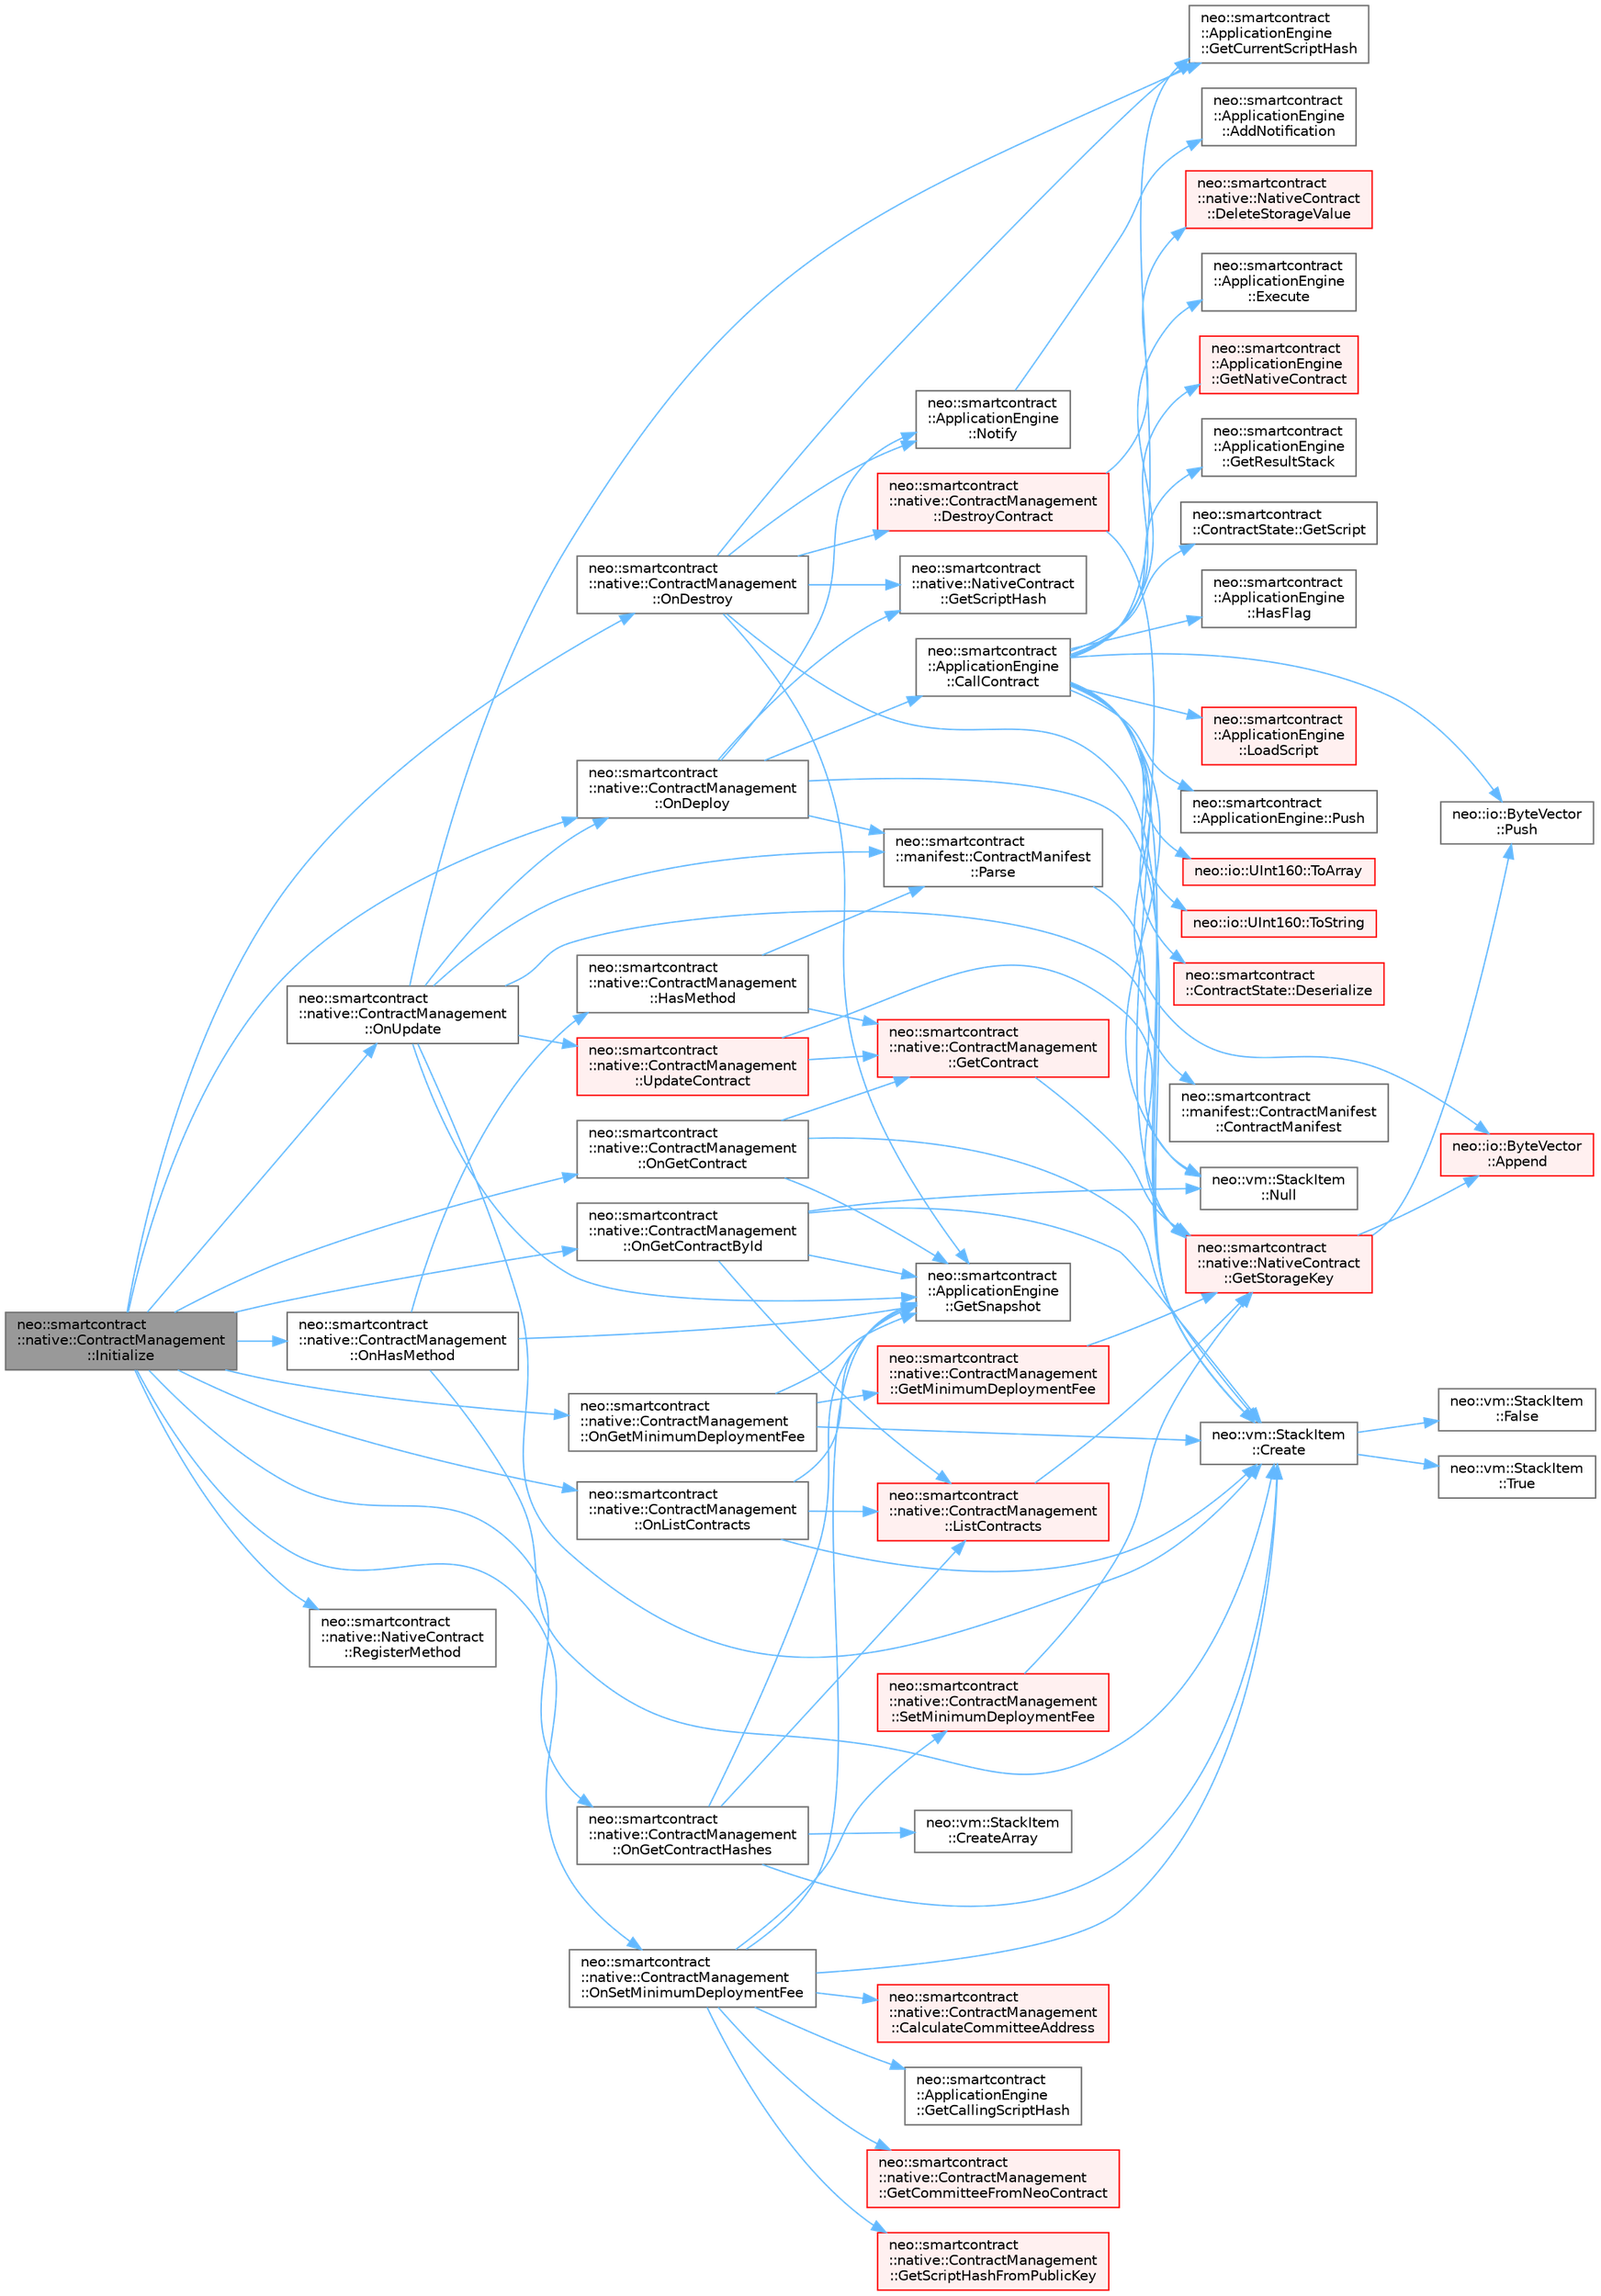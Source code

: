 digraph "neo::smartcontract::native::ContractManagement::Initialize"
{
 // LATEX_PDF_SIZE
  bgcolor="transparent";
  edge [fontname=Helvetica,fontsize=10,labelfontname=Helvetica,labelfontsize=10];
  node [fontname=Helvetica,fontsize=10,shape=box,height=0.2,width=0.4];
  rankdir="LR";
  Node1 [id="Node000001",label="neo::smartcontract\l::native::ContractManagement\l::Initialize",height=0.2,width=0.4,color="gray40", fillcolor="grey60", style="filled", fontcolor="black",tooltip="Initializes the contract."];
  Node1 -> Node2 [id="edge1_Node000001_Node000002",color="steelblue1",style="solid",tooltip=" "];
  Node2 [id="Node000002",label="neo::smartcontract\l::native::ContractManagement\l::OnDeploy",height=0.2,width=0.4,color="grey40", fillcolor="white", style="filled",URL="$classneo_1_1smartcontract_1_1native_1_1_contract_management.html#aa77fbc4cd233f1e163bcdb3377419bbb",tooltip="Called after a contract is deployed."];
  Node2 -> Node3 [id="edge2_Node000002_Node000003",color="steelblue1",style="solid",tooltip=" "];
  Node3 [id="Node000003",label="neo::smartcontract\l::ApplicationEngine\l::CallContract",height=0.2,width=0.4,color="grey40", fillcolor="white", style="filled",URL="$classneo_1_1smartcontract_1_1_application_engine.html#a3d0358b2eab4d029ba7b4a8419b6f395",tooltip="Calls a contract."];
  Node3 -> Node4 [id="edge3_Node000003_Node000004",color="steelblue1",style="solid",tooltip=" "];
  Node4 [id="Node000004",label="neo::io::ByteVector\l::Append",height=0.2,width=0.4,color="red", fillcolor="#FFF0F0", style="filled",URL="$classneo_1_1io_1_1_byte_vector.html#a08fe2080218bc11daedc416387e6f37e",tooltip="Appends data to the ByteVector."];
  Node3 -> Node7 [id="edge4_Node000003_Node000007",color="steelblue1",style="solid",tooltip=" "];
  Node7 [id="Node000007",label="neo::vm::StackItem\l::Create",height=0.2,width=0.4,color="grey40", fillcolor="white", style="filled",URL="$classneo_1_1vm_1_1_stack_item.html#a1d67a8c02d58d56410378b997c2e7855",tooltip="Creates a primitive stack item."];
  Node7 -> Node8 [id="edge5_Node000007_Node000008",color="steelblue1",style="solid",tooltip=" "];
  Node8 [id="Node000008",label="neo::vm::StackItem\l::False",height=0.2,width=0.4,color="grey40", fillcolor="white", style="filled",URL="$classneo_1_1vm_1_1_stack_item.html#a759c1a70f6481936eb089083a5fa2d4e",tooltip="Gets the false stack item."];
  Node7 -> Node9 [id="edge6_Node000007_Node000009",color="steelblue1",style="solid",tooltip=" "];
  Node9 [id="Node000009",label="neo::vm::StackItem\l::True",height=0.2,width=0.4,color="grey40", fillcolor="white", style="filled",URL="$classneo_1_1vm_1_1_stack_item.html#ac5c88a02b66663d80e61942bb425391c",tooltip="Gets the true stack item."];
  Node3 -> Node10 [id="edge7_Node000003_Node000010",color="steelblue1",style="solid",tooltip=" "];
  Node10 [id="Node000010",label="neo::smartcontract\l::ContractState::Deserialize",height=0.2,width=0.4,color="red", fillcolor="#FFF0F0", style="filled",URL="$classneo_1_1smartcontract_1_1_contract_state.html#a8c381bf79560ea48705ff117dd685308",tooltip="Deserializes the ContractState from a binary reader."];
  Node3 -> Node26 [id="edge8_Node000003_Node000026",color="steelblue1",style="solid",tooltip=" "];
  Node26 [id="Node000026",label="neo::smartcontract\l::ApplicationEngine\l::Execute",height=0.2,width=0.4,color="grey40", fillcolor="white", style="filled",URL="$classneo_1_1smartcontract_1_1_application_engine.html#af1b9f6c1d1dd0d48be1711c1584da467",tooltip="Executes the loaded script."];
  Node3 -> Node27 [id="edge9_Node000003_Node000027",color="steelblue1",style="solid",tooltip=" "];
  Node27 [id="Node000027",label="neo::smartcontract\l::ApplicationEngine\l::GetCurrentScriptHash",height=0.2,width=0.4,color="grey40", fillcolor="white", style="filled",URL="$classneo_1_1smartcontract_1_1_application_engine.html#a51923971bcbc44d1d251edc00a54bfd2",tooltip="Gets the current script hash."];
  Node3 -> Node28 [id="edge10_Node000003_Node000028",color="steelblue1",style="solid",tooltip=" "];
  Node28 [id="Node000028",label="neo::smartcontract\l::ApplicationEngine\l::GetNativeContract",height=0.2,width=0.4,color="red", fillcolor="#FFF0F0", style="filled",URL="$classneo_1_1smartcontract_1_1_application_engine.html#ab9191e88d93174a08c00a08083658adb",tooltip="Gets a native contract by its hash."];
  Node3 -> Node38 [id="edge11_Node000003_Node000038",color="steelblue1",style="solid",tooltip=" "];
  Node38 [id="Node000038",label="neo::smartcontract\l::ApplicationEngine\l::GetResultStack",height=0.2,width=0.4,color="grey40", fillcolor="white", style="filled",URL="$classneo_1_1smartcontract_1_1_application_engine.html#a81cef56e95ee3ab6ec9caf22ffffa0a5",tooltip="Gets the result stack items."];
  Node3 -> Node39 [id="edge12_Node000003_Node000039",color="steelblue1",style="solid",tooltip=" "];
  Node39 [id="Node000039",label="neo::smartcontract\l::ContractState::GetScript",height=0.2,width=0.4,color="grey40", fillcolor="white", style="filled",URL="$classneo_1_1smartcontract_1_1_contract_state.html#a14566a751ad315a009bc8909fc0dfd6b",tooltip="Gets the script."];
  Node3 -> Node40 [id="edge13_Node000003_Node000040",color="steelblue1",style="solid",tooltip=" "];
  Node40 [id="Node000040",label="neo::smartcontract\l::ApplicationEngine\l::HasFlag",height=0.2,width=0.4,color="grey40", fillcolor="white", style="filled",URL="$classneo_1_1smartcontract_1_1_application_engine.html#a279f4518af68b7b317ffb9fa19198bd2",tooltip="Checks if the engine has flag."];
  Node3 -> Node41 [id="edge14_Node000003_Node000041",color="steelblue1",style="solid",tooltip=" "];
  Node41 [id="Node000041",label="neo::smartcontract\l::ApplicationEngine\l::LoadScript",height=0.2,width=0.4,color="red", fillcolor="#FFF0F0", style="filled",URL="$classneo_1_1smartcontract_1_1_application_engine.html#a021c1b84422d61f9ad447f34152cc902",tooltip="Loads a script."];
  Node3 -> Node45 [id="edge15_Node000003_Node000045",color="steelblue1",style="solid",tooltip=" "];
  Node45 [id="Node000045",label="neo::vm::StackItem\l::Null",height=0.2,width=0.4,color="grey40", fillcolor="white", style="filled",URL="$classneo_1_1vm_1_1_stack_item.html#ae8449cc5805f5135af34bfe230aa4c7e",tooltip="Gets the null stack item."];
  Node3 -> Node46 [id="edge16_Node000003_Node000046",color="steelblue1",style="solid",tooltip=" "];
  Node46 [id="Node000046",label="neo::io::ByteVector\l::Push",height=0.2,width=0.4,color="grey40", fillcolor="white", style="filled",URL="$classneo_1_1io_1_1_byte_vector.html#a57eb840afcbc9cd7b784081f9f546dab",tooltip="Pushes a byte to the end of the ByteVector."];
  Node3 -> Node47 [id="edge17_Node000003_Node000047",color="steelblue1",style="solid",tooltip=" "];
  Node47 [id="Node000047",label="neo::smartcontract\l::ApplicationEngine::Push",height=0.2,width=0.4,color="grey40", fillcolor="white", style="filled",URL="$classneo_1_1smartcontract_1_1_application_engine.html#a4cb52aa1b0715d5f77e05899a80f9697",tooltip="Pushes an item onto the evaluation stack."];
  Node3 -> Node48 [id="edge18_Node000003_Node000048",color="steelblue1",style="solid",tooltip=" "];
  Node48 [id="Node000048",label="neo::io::UInt160::ToArray",height=0.2,width=0.4,color="red", fillcolor="#FFF0F0", style="filled",URL="$classneo_1_1io_1_1_u_int160.html#a947ec4601aad300d141e2a5f3584d4d3",tooltip="Converts the UInt160 to a ByteVector."];
  Node3 -> Node50 [id="edge19_Node000003_Node000050",color="steelblue1",style="solid",tooltip=" "];
  Node50 [id="Node000050",label="neo::io::UInt160::ToString",height=0.2,width=0.4,color="red", fillcolor="#FFF0F0", style="filled",URL="$classneo_1_1io_1_1_u_int160.html#a4a16aab4a80f517c91b698c4e1102c5d",tooltip="Converts the UInt160 to a string."];
  Node2 -> Node7 [id="edge20_Node000002_Node000007",color="steelblue1",style="solid",tooltip=" "];
  Node2 -> Node53 [id="edge21_Node000002_Node000053",color="steelblue1",style="solid",tooltip=" "];
  Node53 [id="Node000053",label="neo::smartcontract\l::native::NativeContract\l::GetScriptHash",height=0.2,width=0.4,color="grey40", fillcolor="white", style="filled",URL="$classneo_1_1smartcontract_1_1native_1_1_native_contract.html#adee5386515d940f614d7f680b5d0edb7",tooltip="Gets the script hash."];
  Node2 -> Node54 [id="edge22_Node000002_Node000054",color="steelblue1",style="solid",tooltip=" "];
  Node54 [id="Node000054",label="neo::smartcontract\l::ApplicationEngine\l::Notify",height=0.2,width=0.4,color="grey40", fillcolor="white", style="filled",URL="$classneo_1_1smartcontract_1_1_application_engine.html#a7136e17e64bb12f9ab0ab3f3588b0339",tooltip="Notifies an event."];
  Node54 -> Node55 [id="edge23_Node000054_Node000055",color="steelblue1",style="solid",tooltip=" "];
  Node55 [id="Node000055",label="neo::smartcontract\l::ApplicationEngine\l::AddNotification",height=0.2,width=0.4,color="grey40", fillcolor="white", style="filled",URL="$classneo_1_1smartcontract_1_1_application_engine.html#aa3684834b88b62d5c0df605cfb545c0c",tooltip="Adds a notification entry."];
  Node2 -> Node56 [id="edge24_Node000002_Node000056",color="steelblue1",style="solid",tooltip=" "];
  Node56 [id="Node000056",label="neo::smartcontract\l::manifest::ContractManifest\l::Parse",height=0.2,width=0.4,color="grey40", fillcolor="white", style="filled",URL="$classneo_1_1smartcontract_1_1manifest_1_1_contract_manifest.html#a2967295948be5368be28211aae95f8dc",tooltip="Parses a manifest from a JSON string."];
  Node56 -> Node57 [id="edge25_Node000056_Node000057",color="steelblue1",style="solid",tooltip=" "];
  Node57 [id="Node000057",label="neo::smartcontract\l::manifest::ContractManifest\l::ContractManifest",height=0.2,width=0.4,color="grey40", fillcolor="white", style="filled",URL="$classneo_1_1smartcontract_1_1manifest_1_1_contract_manifest.html#a612ada90ca5aaf68e949139423e92561",tooltip="Constructs a ContractManifest."];
  Node1 -> Node58 [id="edge26_Node000001_Node000058",color="steelblue1",style="solid",tooltip=" "];
  Node58 [id="Node000058",label="neo::smartcontract\l::native::ContractManagement\l::OnDestroy",height=0.2,width=0.4,color="grey40", fillcolor="white", style="filled",URL="$classneo_1_1smartcontract_1_1native_1_1_contract_management.html#ae650049169b7c911ebbb283badc98b50",tooltip="Handles the destroy method."];
  Node58 -> Node7 [id="edge27_Node000058_Node000007",color="steelblue1",style="solid",tooltip=" "];
  Node58 -> Node59 [id="edge28_Node000058_Node000059",color="steelblue1",style="solid",tooltip=" "];
  Node59 [id="Node000059",label="neo::smartcontract\l::native::ContractManagement\l::DestroyContract",height=0.2,width=0.4,color="red", fillcolor="#FFF0F0", style="filled",URL="$classneo_1_1smartcontract_1_1native_1_1_contract_management.html#a2350e7fa0301b32df28bbdb251f4b281",tooltip="Destroys a contract."];
  Node59 -> Node60 [id="edge29_Node000059_Node000060",color="steelblue1",style="solid",tooltip=" "];
  Node60 [id="Node000060",label="neo::smartcontract\l::native::NativeContract\l::DeleteStorageValue",height=0.2,width=0.4,color="red", fillcolor="#FFF0F0", style="filled",URL="$classneo_1_1smartcontract_1_1native_1_1_native_contract.html#a041e040e9fbf45d8d8ba9c0dcf87afe4",tooltip="Deletes the storage value."];
  Node59 -> Node65 [id="edge30_Node000059_Node000065",color="steelblue1",style="solid",tooltip=" "];
  Node65 [id="Node000065",label="neo::smartcontract\l::native::NativeContract\l::GetStorageKey",height=0.2,width=0.4,color="red", fillcolor="#FFF0F0", style="filled",URL="$classneo_1_1smartcontract_1_1native_1_1_native_contract.html#aaa080efcc4d7deced7aded7bb968cd9c",tooltip="Gets the storage key."];
  Node65 -> Node4 [id="edge31_Node000065_Node000004",color="steelblue1",style="solid",tooltip=" "];
  Node65 -> Node46 [id="edge32_Node000065_Node000046",color="steelblue1",style="solid",tooltip=" "];
  Node58 -> Node27 [id="edge33_Node000058_Node000027",color="steelblue1",style="solid",tooltip=" "];
  Node58 -> Node53 [id="edge34_Node000058_Node000053",color="steelblue1",style="solid",tooltip=" "];
  Node58 -> Node68 [id="edge35_Node000058_Node000068",color="steelblue1",style="solid",tooltip=" "];
  Node68 [id="Node000068",label="neo::smartcontract\l::ApplicationEngine\l::GetSnapshot",height=0.2,width=0.4,color="grey40", fillcolor="white", style="filled",URL="$classneo_1_1smartcontract_1_1_application_engine.html#a4b11ba8a68aa0ac32ba0263c293ff1e4",tooltip="Gets the snapshot."];
  Node58 -> Node54 [id="edge36_Node000058_Node000054",color="steelblue1",style="solid",tooltip=" "];
  Node1 -> Node69 [id="edge37_Node000001_Node000069",color="steelblue1",style="solid",tooltip=" "];
  Node69 [id="Node000069",label="neo::smartcontract\l::native::ContractManagement\l::OnGetContract",height=0.2,width=0.4,color="grey40", fillcolor="white", style="filled",URL="$classneo_1_1smartcontract_1_1native_1_1_contract_management.html#aeee837fe211c814f9fb5b64d66aa5e80",tooltip="Handles the getContract method."];
  Node69 -> Node7 [id="edge38_Node000069_Node000007",color="steelblue1",style="solid",tooltip=" "];
  Node69 -> Node70 [id="edge39_Node000069_Node000070",color="steelblue1",style="solid",tooltip=" "];
  Node70 [id="Node000070",label="neo::smartcontract\l::native::ContractManagement\l::GetContract",height=0.2,width=0.4,color="red", fillcolor="#FFF0F0", style="filled",URL="$classneo_1_1smartcontract_1_1native_1_1_contract_management.html#a438b8a00d3a12e3166c3c88ec91672b3",tooltip="Gets a contract."];
  Node70 -> Node65 [id="edge40_Node000070_Node000065",color="steelblue1",style="solid",tooltip=" "];
  Node69 -> Node68 [id="edge41_Node000069_Node000068",color="steelblue1",style="solid",tooltip=" "];
  Node1 -> Node71 [id="edge42_Node000001_Node000071",color="steelblue1",style="solid",tooltip=" "];
  Node71 [id="Node000071",label="neo::smartcontract\l::native::ContractManagement\l::OnGetContractById",height=0.2,width=0.4,color="grey40", fillcolor="white", style="filled",URL="$classneo_1_1smartcontract_1_1native_1_1_contract_management.html#ab4f9768337473d07e1975a1e5b85188c",tooltip="Handles the getContractById method."];
  Node71 -> Node7 [id="edge43_Node000071_Node000007",color="steelblue1",style="solid",tooltip=" "];
  Node71 -> Node68 [id="edge44_Node000071_Node000068",color="steelblue1",style="solid",tooltip=" "];
  Node71 -> Node72 [id="edge45_Node000071_Node000072",color="steelblue1",style="solid",tooltip=" "];
  Node72 [id="Node000072",label="neo::smartcontract\l::native::ContractManagement\l::ListContracts",height=0.2,width=0.4,color="red", fillcolor="#FFF0F0", style="filled",URL="$classneo_1_1smartcontract_1_1native_1_1_contract_management.html#a83b35fcae63579fafea0185e6d423a77",tooltip="Lists all contracts."];
  Node72 -> Node65 [id="edge46_Node000072_Node000065",color="steelblue1",style="solid",tooltip=" "];
  Node71 -> Node45 [id="edge47_Node000071_Node000045",color="steelblue1",style="solid",tooltip=" "];
  Node1 -> Node74 [id="edge48_Node000001_Node000074",color="steelblue1",style="solid",tooltip=" "];
  Node74 [id="Node000074",label="neo::smartcontract\l::native::ContractManagement\l::OnGetContractHashes",height=0.2,width=0.4,color="grey40", fillcolor="white", style="filled",URL="$classneo_1_1smartcontract_1_1native_1_1_contract_management.html#abeecf6500226d9c8131175cf8e03c65c",tooltip="Handles the getContractHashes method."];
  Node74 -> Node7 [id="edge49_Node000074_Node000007",color="steelblue1",style="solid",tooltip=" "];
  Node74 -> Node75 [id="edge50_Node000074_Node000075",color="steelblue1",style="solid",tooltip=" "];
  Node75 [id="Node000075",label="neo::vm::StackItem\l::CreateArray",height=0.2,width=0.4,color="grey40", fillcolor="white", style="filled",URL="$classneo_1_1vm_1_1_stack_item.html#a2ba794fbfc9ad0852de36981a96c4593",tooltip="Creates an empty array stack item."];
  Node74 -> Node68 [id="edge51_Node000074_Node000068",color="steelblue1",style="solid",tooltip=" "];
  Node74 -> Node72 [id="edge52_Node000074_Node000072",color="steelblue1",style="solid",tooltip=" "];
  Node1 -> Node76 [id="edge53_Node000001_Node000076",color="steelblue1",style="solid",tooltip=" "];
  Node76 [id="Node000076",label="neo::smartcontract\l::native::ContractManagement\l::OnGetMinimumDeploymentFee",height=0.2,width=0.4,color="grey40", fillcolor="white", style="filled",URL="$classneo_1_1smartcontract_1_1native_1_1_contract_management.html#a6a1597f801e4d04048acde62bd02e912",tooltip="Handles the getMinimumDeploymentFee method."];
  Node76 -> Node7 [id="edge54_Node000076_Node000007",color="steelblue1",style="solid",tooltip=" "];
  Node76 -> Node77 [id="edge55_Node000076_Node000077",color="steelblue1",style="solid",tooltip=" "];
  Node77 [id="Node000077",label="neo::smartcontract\l::native::ContractManagement\l::GetMinimumDeploymentFee",height=0.2,width=0.4,color="red", fillcolor="#FFF0F0", style="filled",URL="$classneo_1_1smartcontract_1_1native_1_1_contract_management.html#a67927fbd013d6407d103221d328accfc",tooltip="Gets the minimum deployment fee."];
  Node77 -> Node65 [id="edge56_Node000077_Node000065",color="steelblue1",style="solid",tooltip=" "];
  Node76 -> Node68 [id="edge57_Node000076_Node000068",color="steelblue1",style="solid",tooltip=" "];
  Node1 -> Node78 [id="edge58_Node000001_Node000078",color="steelblue1",style="solid",tooltip=" "];
  Node78 [id="Node000078",label="neo::smartcontract\l::native::ContractManagement\l::OnHasMethod",height=0.2,width=0.4,color="grey40", fillcolor="white", style="filled",URL="$classneo_1_1smartcontract_1_1native_1_1_contract_management.html#a778f80736c655b9cdb82673666a7dbda",tooltip="Handles the hasMethod method."];
  Node78 -> Node7 [id="edge59_Node000078_Node000007",color="steelblue1",style="solid",tooltip=" "];
  Node78 -> Node68 [id="edge60_Node000078_Node000068",color="steelblue1",style="solid",tooltip=" "];
  Node78 -> Node79 [id="edge61_Node000078_Node000079",color="steelblue1",style="solid",tooltip=" "];
  Node79 [id="Node000079",label="neo::smartcontract\l::native::ContractManagement\l::HasMethod",height=0.2,width=0.4,color="grey40", fillcolor="white", style="filled",URL="$classneo_1_1smartcontract_1_1native_1_1_contract_management.html#a8a0d21c74e34f158cd586e4a402cc1e6",tooltip="Checks if a method exists in a contract."];
  Node79 -> Node70 [id="edge62_Node000079_Node000070",color="steelblue1",style="solid",tooltip=" "];
  Node79 -> Node56 [id="edge63_Node000079_Node000056",color="steelblue1",style="solid",tooltip=" "];
  Node1 -> Node80 [id="edge64_Node000001_Node000080",color="steelblue1",style="solid",tooltip=" "];
  Node80 [id="Node000080",label="neo::smartcontract\l::native::ContractManagement\l::OnListContracts",height=0.2,width=0.4,color="grey40", fillcolor="white", style="filled",URL="$classneo_1_1smartcontract_1_1native_1_1_contract_management.html#a2cd0e3e49c63555d848eca93c297a000",tooltip="Handles the listContracts method."];
  Node80 -> Node7 [id="edge65_Node000080_Node000007",color="steelblue1",style="solid",tooltip=" "];
  Node80 -> Node68 [id="edge66_Node000080_Node000068",color="steelblue1",style="solid",tooltip=" "];
  Node80 -> Node72 [id="edge67_Node000080_Node000072",color="steelblue1",style="solid",tooltip=" "];
  Node1 -> Node81 [id="edge68_Node000001_Node000081",color="steelblue1",style="solid",tooltip=" "];
  Node81 [id="Node000081",label="neo::smartcontract\l::native::ContractManagement\l::OnSetMinimumDeploymentFee",height=0.2,width=0.4,color="grey40", fillcolor="white", style="filled",URL="$classneo_1_1smartcontract_1_1native_1_1_contract_management.html#a314f6503d7ea4d54decee04cadc30ab5",tooltip="Handles the setMinimumDeploymentFee method."];
  Node81 -> Node82 [id="edge69_Node000081_Node000082",color="steelblue1",style="solid",tooltip=" "];
  Node82 [id="Node000082",label="neo::smartcontract\l::native::ContractManagement\l::CalculateCommitteeAddress",height=0.2,width=0.4,color="red", fillcolor="#FFF0F0", style="filled",URL="$classneo_1_1smartcontract_1_1native_1_1_contract_management.html#a24d7e894e8e5590a49ab49b541d65f55",tooltip="Calculates committee multi-signature address."];
  Node81 -> Node7 [id="edge70_Node000081_Node000007",color="steelblue1",style="solid",tooltip=" "];
  Node81 -> Node90 [id="edge71_Node000081_Node000090",color="steelblue1",style="solid",tooltip=" "];
  Node90 [id="Node000090",label="neo::smartcontract\l::ApplicationEngine\l::GetCallingScriptHash",height=0.2,width=0.4,color="grey40", fillcolor="white", style="filled",URL="$classneo_1_1smartcontract_1_1_application_engine.html#aad5c406f892265f2c4e9717edba873d0",tooltip="Gets the calling script hash."];
  Node81 -> Node91 [id="edge72_Node000081_Node000091",color="steelblue1",style="solid",tooltip=" "];
  Node91 [id="Node000091",label="neo::smartcontract\l::native::ContractManagement\l::GetCommitteeFromNeoContract",height=0.2,width=0.4,color="red", fillcolor="#FFF0F0", style="filled",URL="$classneo_1_1smartcontract_1_1native_1_1_contract_management.html#a8f89f743c41fca32a8a5c88ea29a601b",tooltip="Gets committee members from NEO token contract."];
  Node81 -> Node103 [id="edge73_Node000081_Node000103",color="steelblue1",style="solid",tooltip=" "];
  Node103 [id="Node000103",label="neo::smartcontract\l::native::ContractManagement\l::GetScriptHashFromPublicKey",height=0.2,width=0.4,color="red", fillcolor="#FFF0F0", style="filled",URL="$classneo_1_1smartcontract_1_1native_1_1_contract_management.html#a7a71e31641ba26d9b47d7be324880332",tooltip="Gets script hash from public key."];
  Node81 -> Node68 [id="edge74_Node000081_Node000068",color="steelblue1",style="solid",tooltip=" "];
  Node81 -> Node107 [id="edge75_Node000081_Node000107",color="steelblue1",style="solid",tooltip=" "];
  Node107 [id="Node000107",label="neo::smartcontract\l::native::ContractManagement\l::SetMinimumDeploymentFee",height=0.2,width=0.4,color="red", fillcolor="#FFF0F0", style="filled",URL="$classneo_1_1smartcontract_1_1native_1_1_contract_management.html#a6f9b9e4be862f967695af8fbe47f1223",tooltip="Sets the minimum deployment fee."];
  Node107 -> Node65 [id="edge76_Node000107_Node000065",color="steelblue1",style="solid",tooltip=" "];
  Node1 -> Node109 [id="edge77_Node000001_Node000109",color="steelblue1",style="solid",tooltip=" "];
  Node109 [id="Node000109",label="neo::smartcontract\l::native::ContractManagement\l::OnUpdate",height=0.2,width=0.4,color="grey40", fillcolor="white", style="filled",URL="$classneo_1_1smartcontract_1_1native_1_1_contract_management.html#a1e2a2a1a44f942c175089b5c10964a1a",tooltip="Handles the update method."];
  Node109 -> Node7 [id="edge78_Node000109_Node000007",color="steelblue1",style="solid",tooltip=" "];
  Node109 -> Node27 [id="edge79_Node000109_Node000027",color="steelblue1",style="solid",tooltip=" "];
  Node109 -> Node68 [id="edge80_Node000109_Node000068",color="steelblue1",style="solid",tooltip=" "];
  Node109 -> Node45 [id="edge81_Node000109_Node000045",color="steelblue1",style="solid",tooltip=" "];
  Node109 -> Node2 [id="edge82_Node000109_Node000002",color="steelblue1",style="solid",tooltip=" "];
  Node109 -> Node56 [id="edge83_Node000109_Node000056",color="steelblue1",style="solid",tooltip=" "];
  Node109 -> Node110 [id="edge84_Node000109_Node000110",color="steelblue1",style="solid",tooltip=" "];
  Node110 [id="Node000110",label="neo::smartcontract\l::native::ContractManagement\l::UpdateContract",height=0.2,width=0.4,color="red", fillcolor="#FFF0F0", style="filled",URL="$classneo_1_1smartcontract_1_1native_1_1_contract_management.html#a056813ab3e9369e61dcd4a0d527ba64d",tooltip="Updates a contract."];
  Node110 -> Node70 [id="edge85_Node000110_Node000070",color="steelblue1",style="solid",tooltip=" "];
  Node110 -> Node65 [id="edge86_Node000110_Node000065",color="steelblue1",style="solid",tooltip=" "];
  Node1 -> Node111 [id="edge87_Node000001_Node000111",color="steelblue1",style="solid",tooltip=" "];
  Node111 [id="Node000111",label="neo::smartcontract\l::native::NativeContract\l::RegisterMethod",height=0.2,width=0.4,color="grey40", fillcolor="white", style="filled",URL="$classneo_1_1smartcontract_1_1native_1_1_native_contract.html#a26af9bcd266b59f910293081ef334993",tooltip="Registers a method."];
}

